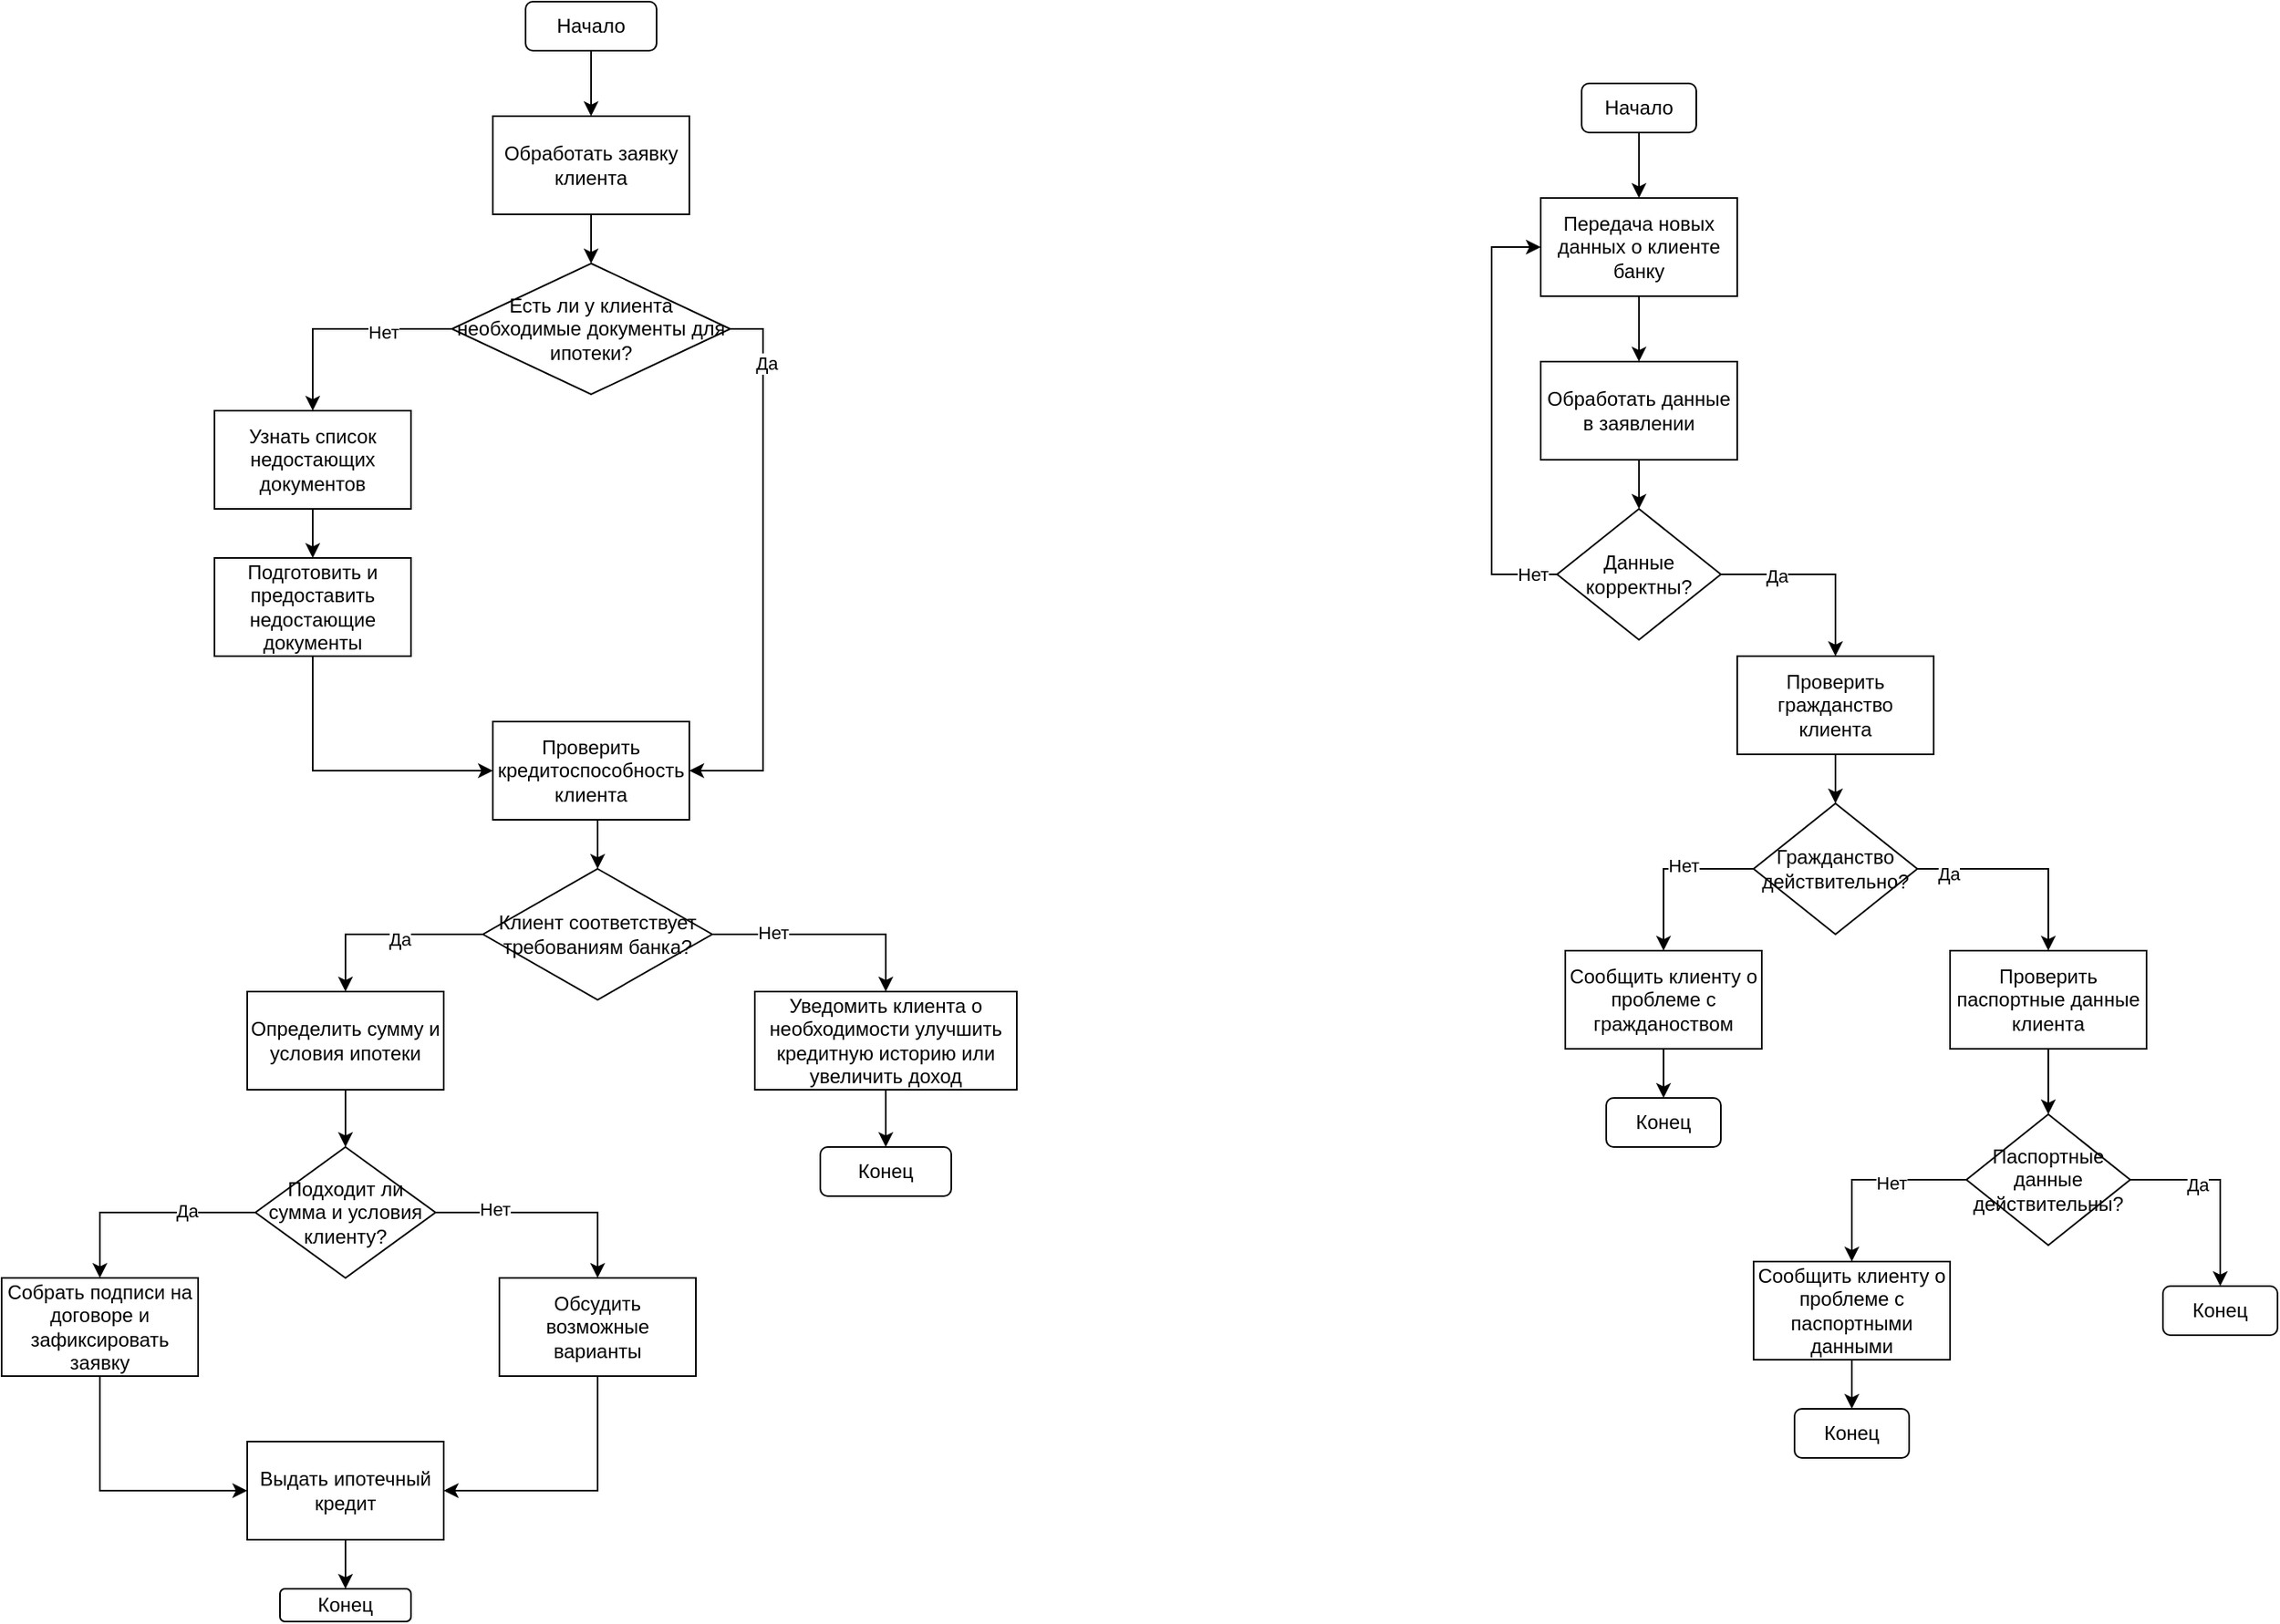<mxfile version="25.0.1">
  <diagram name="Страница — 1" id="fkRnLtHnyK0iSQi3VUZu">
    <mxGraphModel dx="2049" dy="1117" grid="1" gridSize="10" guides="1" tooltips="1" connect="1" arrows="1" fold="1" page="1" pageScale="1" pageWidth="827" pageHeight="1169" math="0" shadow="0">
      <root>
        <mxCell id="0" />
        <mxCell id="1" parent="0" />
        <mxCell id="dU4csfA0NH-XwljqZsNa-2" style="edgeStyle=orthogonalEdgeStyle;rounded=0;orthogonalLoop=1;jettySize=auto;html=1;exitX=0.5;exitY=1;exitDx=0;exitDy=0;" parent="1" source="uXPXdPWIB0U11CjYyepl-1" target="dU4csfA0NH-XwljqZsNa-1" edge="1">
          <mxGeometry relative="1" as="geometry" />
        </mxCell>
        <mxCell id="uXPXdPWIB0U11CjYyepl-1" value="Начало" style="rounded=1;whiteSpace=wrap;html=1;" parent="1" vertex="1">
          <mxGeometry x="410" y="90" width="80" height="30" as="geometry" />
        </mxCell>
        <mxCell id="uXPXdPWIB0U11CjYyepl-8" style="edgeStyle=orthogonalEdgeStyle;rounded=0;orthogonalLoop=1;jettySize=auto;html=1;exitX=0;exitY=0.5;exitDx=0;exitDy=0;" parent="1" source="uXPXdPWIB0U11CjYyepl-3" target="uXPXdPWIB0U11CjYyepl-4" edge="1">
          <mxGeometry relative="1" as="geometry" />
        </mxCell>
        <mxCell id="uXPXdPWIB0U11CjYyepl-13" value="Нет" style="edgeLabel;html=1;align=center;verticalAlign=middle;resizable=0;points=[];" parent="uXPXdPWIB0U11CjYyepl-8" vertex="1" connectable="0">
          <mxGeometry x="-0.378" y="2" relative="1" as="geometry">
            <mxPoint as="offset" />
          </mxGeometry>
        </mxCell>
        <mxCell id="uXPXdPWIB0U11CjYyepl-14" style="edgeStyle=orthogonalEdgeStyle;rounded=0;orthogonalLoop=1;jettySize=auto;html=1;exitX=1;exitY=0.5;exitDx=0;exitDy=0;entryX=1;entryY=0.5;entryDx=0;entryDy=0;" parent="1" source="uXPXdPWIB0U11CjYyepl-3" target="uXPXdPWIB0U11CjYyepl-11" edge="1">
          <mxGeometry relative="1" as="geometry" />
        </mxCell>
        <mxCell id="uXPXdPWIB0U11CjYyepl-15" value="Да" style="edgeLabel;html=1;align=center;verticalAlign=middle;resizable=0;points=[];" parent="uXPXdPWIB0U11CjYyepl-14" vertex="1" connectable="0">
          <mxGeometry x="-0.755" y="2" relative="1" as="geometry">
            <mxPoint as="offset" />
          </mxGeometry>
        </mxCell>
        <mxCell id="uXPXdPWIB0U11CjYyepl-3" value="Есть ли у клиента необходимые документы для ипотеки?" style="rhombus;whiteSpace=wrap;html=1;" parent="1" vertex="1">
          <mxGeometry x="365" y="250" width="170" height="80" as="geometry" />
        </mxCell>
        <mxCell id="uXPXdPWIB0U11CjYyepl-9" style="edgeStyle=orthogonalEdgeStyle;rounded=0;orthogonalLoop=1;jettySize=auto;html=1;exitX=0.5;exitY=1;exitDx=0;exitDy=0;" parent="1" source="uXPXdPWIB0U11CjYyepl-4" target="uXPXdPWIB0U11CjYyepl-5" edge="1">
          <mxGeometry relative="1" as="geometry" />
        </mxCell>
        <mxCell id="uXPXdPWIB0U11CjYyepl-4" value="Узнать список недостающих документов" style="rounded=0;whiteSpace=wrap;html=1;" parent="1" vertex="1">
          <mxGeometry x="220" y="340" width="120" height="60" as="geometry" />
        </mxCell>
        <mxCell id="uXPXdPWIB0U11CjYyepl-12" style="edgeStyle=orthogonalEdgeStyle;rounded=0;orthogonalLoop=1;jettySize=auto;html=1;exitX=0.5;exitY=1;exitDx=0;exitDy=0;entryX=0;entryY=0.5;entryDx=0;entryDy=0;" parent="1" source="uXPXdPWIB0U11CjYyepl-5" target="uXPXdPWIB0U11CjYyepl-11" edge="1">
          <mxGeometry relative="1" as="geometry" />
        </mxCell>
        <mxCell id="uXPXdPWIB0U11CjYyepl-5" value="Подготовить и предоставить недостающие документы" style="rounded=0;whiteSpace=wrap;html=1;" parent="1" vertex="1">
          <mxGeometry x="220" y="430" width="120" height="60" as="geometry" />
        </mxCell>
        <mxCell id="uXPXdPWIB0U11CjYyepl-29" style="edgeStyle=orthogonalEdgeStyle;rounded=0;orthogonalLoop=1;jettySize=auto;html=1;exitX=0.5;exitY=1;exitDx=0;exitDy=0;entryX=0.5;entryY=0;entryDx=0;entryDy=0;" parent="1" source="uXPXdPWIB0U11CjYyepl-11" target="uXPXdPWIB0U11CjYyepl-16" edge="1">
          <mxGeometry relative="1" as="geometry" />
        </mxCell>
        <mxCell id="uXPXdPWIB0U11CjYyepl-11" value="Проверить кредитоспособность клиента" style="rounded=0;whiteSpace=wrap;html=1;" parent="1" vertex="1">
          <mxGeometry x="390" y="530" width="120" height="60" as="geometry" />
        </mxCell>
        <mxCell id="uXPXdPWIB0U11CjYyepl-18" style="edgeStyle=orthogonalEdgeStyle;rounded=0;orthogonalLoop=1;jettySize=auto;html=1;exitX=1;exitY=0.5;exitDx=0;exitDy=0;entryX=0.5;entryY=0;entryDx=0;entryDy=0;" parent="1" source="uXPXdPWIB0U11CjYyepl-16" target="uXPXdPWIB0U11CjYyepl-17" edge="1">
          <mxGeometry relative="1" as="geometry" />
        </mxCell>
        <mxCell id="uXPXdPWIB0U11CjYyepl-19" value="Нет" style="edgeLabel;html=1;align=center;verticalAlign=middle;resizable=0;points=[];" parent="uXPXdPWIB0U11CjYyepl-18" vertex="1" connectable="0">
          <mxGeometry x="-0.475" y="1" relative="1" as="geometry">
            <mxPoint as="offset" />
          </mxGeometry>
        </mxCell>
        <mxCell id="uXPXdPWIB0U11CjYyepl-23" style="edgeStyle=orthogonalEdgeStyle;rounded=0;orthogonalLoop=1;jettySize=auto;html=1;exitX=0;exitY=0.5;exitDx=0;exitDy=0;entryX=0.5;entryY=0;entryDx=0;entryDy=0;" parent="1" source="uXPXdPWIB0U11CjYyepl-16" target="uXPXdPWIB0U11CjYyepl-22" edge="1">
          <mxGeometry relative="1" as="geometry" />
        </mxCell>
        <mxCell id="uXPXdPWIB0U11CjYyepl-24" value="Да" style="edgeLabel;html=1;align=center;verticalAlign=middle;resizable=0;points=[];" parent="uXPXdPWIB0U11CjYyepl-23" vertex="1" connectable="0">
          <mxGeometry x="-0.143" y="3" relative="1" as="geometry">
            <mxPoint as="offset" />
          </mxGeometry>
        </mxCell>
        <mxCell id="uXPXdPWIB0U11CjYyepl-16" value="Клиент соответствует требованиям банка?" style="rhombus;whiteSpace=wrap;html=1;" parent="1" vertex="1">
          <mxGeometry x="384" y="620" width="140" height="80" as="geometry" />
        </mxCell>
        <mxCell id="uXPXdPWIB0U11CjYyepl-21" style="edgeStyle=orthogonalEdgeStyle;rounded=0;orthogonalLoop=1;jettySize=auto;html=1;exitX=0.5;exitY=1;exitDx=0;exitDy=0;entryX=0.5;entryY=0;entryDx=0;entryDy=0;" parent="1" source="uXPXdPWIB0U11CjYyepl-17" target="uXPXdPWIB0U11CjYyepl-20" edge="1">
          <mxGeometry relative="1" as="geometry" />
        </mxCell>
        <mxCell id="uXPXdPWIB0U11CjYyepl-17" value="Уведомить клиента о необходимости улучшить кредитную историю или увеличить доход" style="rounded=0;whiteSpace=wrap;html=1;" parent="1" vertex="1">
          <mxGeometry x="550" y="695" width="160" height="60" as="geometry" />
        </mxCell>
        <mxCell id="uXPXdPWIB0U11CjYyepl-20" value="Конец" style="rounded=1;whiteSpace=wrap;html=1;" parent="1" vertex="1">
          <mxGeometry x="590" y="790" width="80" height="30" as="geometry" />
        </mxCell>
        <mxCell id="uXPXdPWIB0U11CjYyepl-26" style="edgeStyle=orthogonalEdgeStyle;rounded=0;orthogonalLoop=1;jettySize=auto;html=1;exitX=0.5;exitY=1;exitDx=0;exitDy=0;entryX=0.5;entryY=0;entryDx=0;entryDy=0;" parent="1" source="uXPXdPWIB0U11CjYyepl-22" target="uXPXdPWIB0U11CjYyepl-25" edge="1">
          <mxGeometry relative="1" as="geometry" />
        </mxCell>
        <mxCell id="uXPXdPWIB0U11CjYyepl-22" value="Определить сумму и условия ипотеки" style="rounded=0;whiteSpace=wrap;html=1;" parent="1" vertex="1">
          <mxGeometry x="240" y="695" width="120" height="60" as="geometry" />
        </mxCell>
        <mxCell id="uXPXdPWIB0U11CjYyepl-28" style="edgeStyle=orthogonalEdgeStyle;rounded=0;orthogonalLoop=1;jettySize=auto;html=1;exitX=1;exitY=0.5;exitDx=0;exitDy=0;entryX=0.5;entryY=0;entryDx=0;entryDy=0;" parent="1" source="uXPXdPWIB0U11CjYyepl-25" target="uXPXdPWIB0U11CjYyepl-27" edge="1">
          <mxGeometry relative="1" as="geometry" />
        </mxCell>
        <mxCell id="uXPXdPWIB0U11CjYyepl-38" value="Нет" style="edgeLabel;html=1;align=center;verticalAlign=middle;resizable=0;points=[];" parent="uXPXdPWIB0U11CjYyepl-28" vertex="1" connectable="0">
          <mxGeometry x="-0.484" y="2" relative="1" as="geometry">
            <mxPoint as="offset" />
          </mxGeometry>
        </mxCell>
        <mxCell id="uXPXdPWIB0U11CjYyepl-31" style="edgeStyle=orthogonalEdgeStyle;rounded=0;orthogonalLoop=1;jettySize=auto;html=1;exitX=0;exitY=0.5;exitDx=0;exitDy=0;entryX=0.5;entryY=0;entryDx=0;entryDy=0;" parent="1" source="uXPXdPWIB0U11CjYyepl-25" target="uXPXdPWIB0U11CjYyepl-30" edge="1">
          <mxGeometry relative="1" as="geometry" />
        </mxCell>
        <mxCell id="uXPXdPWIB0U11CjYyepl-32" value="Да" style="edgeLabel;html=1;align=center;verticalAlign=middle;resizable=0;points=[];" parent="uXPXdPWIB0U11CjYyepl-31" vertex="1" connectable="0">
          <mxGeometry x="-0.378" y="-1" relative="1" as="geometry">
            <mxPoint as="offset" />
          </mxGeometry>
        </mxCell>
        <mxCell id="uXPXdPWIB0U11CjYyepl-25" value="Подходит ли сумма и условия клиенту?" style="rhombus;whiteSpace=wrap;html=1;" parent="1" vertex="1">
          <mxGeometry x="245" y="790" width="110" height="80" as="geometry" />
        </mxCell>
        <mxCell id="LuDQ018UuSNufc5cDPaH-36" style="edgeStyle=orthogonalEdgeStyle;rounded=0;orthogonalLoop=1;jettySize=auto;html=1;exitX=0.5;exitY=1;exitDx=0;exitDy=0;entryX=1;entryY=0.5;entryDx=0;entryDy=0;" edge="1" parent="1" source="uXPXdPWIB0U11CjYyepl-27" target="dU4csfA0NH-XwljqZsNa-4">
          <mxGeometry relative="1" as="geometry" />
        </mxCell>
        <mxCell id="uXPXdPWIB0U11CjYyepl-27" value="Обсудить возможные варианты" style="rounded=0;whiteSpace=wrap;html=1;" parent="1" vertex="1">
          <mxGeometry x="394" y="870" width="120" height="60" as="geometry" />
        </mxCell>
        <mxCell id="LuDQ018UuSNufc5cDPaH-37" style="edgeStyle=orthogonalEdgeStyle;rounded=0;orthogonalLoop=1;jettySize=auto;html=1;exitX=0.5;exitY=1;exitDx=0;exitDy=0;entryX=0;entryY=0.5;entryDx=0;entryDy=0;" edge="1" parent="1" source="uXPXdPWIB0U11CjYyepl-30" target="dU4csfA0NH-XwljqZsNa-4">
          <mxGeometry relative="1" as="geometry" />
        </mxCell>
        <mxCell id="uXPXdPWIB0U11CjYyepl-30" value="Собрать подписи на договоре и зафиксировать заявку" style="rounded=0;whiteSpace=wrap;html=1;" parent="1" vertex="1">
          <mxGeometry x="90" y="870" width="120" height="60" as="geometry" />
        </mxCell>
        <mxCell id="uXPXdPWIB0U11CjYyepl-33" value="Конец" style="rounded=1;whiteSpace=wrap;html=1;" parent="1" vertex="1">
          <mxGeometry x="260" y="1060" width="80" height="20" as="geometry" />
        </mxCell>
        <mxCell id="dU4csfA0NH-XwljqZsNa-3" style="edgeStyle=orthogonalEdgeStyle;rounded=0;orthogonalLoop=1;jettySize=auto;html=1;exitX=0.5;exitY=1;exitDx=0;exitDy=0;entryX=0.5;entryY=0;entryDx=0;entryDy=0;" parent="1" source="dU4csfA0NH-XwljqZsNa-1" target="uXPXdPWIB0U11CjYyepl-3" edge="1">
          <mxGeometry relative="1" as="geometry" />
        </mxCell>
        <mxCell id="dU4csfA0NH-XwljqZsNa-1" value="Обработать заявку клиента" style="rounded=0;whiteSpace=wrap;html=1;" parent="1" vertex="1">
          <mxGeometry x="390" y="160" width="120" height="60" as="geometry" />
        </mxCell>
        <mxCell id="dU4csfA0NH-XwljqZsNa-7" style="edgeStyle=orthogonalEdgeStyle;rounded=0;orthogonalLoop=1;jettySize=auto;html=1;exitX=0.5;exitY=1;exitDx=0;exitDy=0;entryX=0.5;entryY=0;entryDx=0;entryDy=0;" parent="1" source="dU4csfA0NH-XwljqZsNa-4" target="uXPXdPWIB0U11CjYyepl-33" edge="1">
          <mxGeometry relative="1" as="geometry" />
        </mxCell>
        <mxCell id="dU4csfA0NH-XwljqZsNa-4" value="Выдать ипотечный кредит" style="rounded=0;whiteSpace=wrap;html=1;" parent="1" vertex="1">
          <mxGeometry x="240" y="970" width="120" height="60" as="geometry" />
        </mxCell>
        <mxCell id="LuDQ018UuSNufc5cDPaH-8" style="edgeStyle=orthogonalEdgeStyle;rounded=0;orthogonalLoop=1;jettySize=auto;html=1;exitX=0.5;exitY=1;exitDx=0;exitDy=0;" edge="1" parent="1" source="LuDQ018UuSNufc5cDPaH-1" target="LuDQ018UuSNufc5cDPaH-4">
          <mxGeometry relative="1" as="geometry" />
        </mxCell>
        <mxCell id="LuDQ018UuSNufc5cDPaH-1" value="Обработать данные в заявлении" style="rounded=0;whiteSpace=wrap;html=1;" vertex="1" parent="1">
          <mxGeometry x="1030" y="310" width="120" height="60" as="geometry" />
        </mxCell>
        <mxCell id="LuDQ018UuSNufc5cDPaH-3" style="edgeStyle=orthogonalEdgeStyle;rounded=0;orthogonalLoop=1;jettySize=auto;html=1;exitX=0.5;exitY=1;exitDx=0;exitDy=0;entryX=0.5;entryY=0;entryDx=0;entryDy=0;" edge="1" parent="1" source="LuDQ018UuSNufc5cDPaH-9" target="LuDQ018UuSNufc5cDPaH-1">
          <mxGeometry relative="1" as="geometry" />
        </mxCell>
        <mxCell id="LuDQ018UuSNufc5cDPaH-2" value="Начало" style="rounded=1;whiteSpace=wrap;html=1;" vertex="1" parent="1">
          <mxGeometry x="1055" y="140" width="70" height="30" as="geometry" />
        </mxCell>
        <mxCell id="LuDQ018UuSNufc5cDPaH-6" style="edgeStyle=orthogonalEdgeStyle;rounded=0;orthogonalLoop=1;jettySize=auto;html=1;exitX=1;exitY=0.5;exitDx=0;exitDy=0;" edge="1" parent="1" source="LuDQ018UuSNufc5cDPaH-4" target="LuDQ018UuSNufc5cDPaH-5">
          <mxGeometry relative="1" as="geometry" />
        </mxCell>
        <mxCell id="LuDQ018UuSNufc5cDPaH-7" value="Да" style="edgeLabel;html=1;align=center;verticalAlign=middle;resizable=0;points=[];" vertex="1" connectable="0" parent="LuDQ018UuSNufc5cDPaH-6">
          <mxGeometry x="-0.433" y="-1" relative="1" as="geometry">
            <mxPoint as="offset" />
          </mxGeometry>
        </mxCell>
        <mxCell id="LuDQ018UuSNufc5cDPaH-11" style="edgeStyle=orthogonalEdgeStyle;rounded=0;orthogonalLoop=1;jettySize=auto;html=1;exitX=0;exitY=0.5;exitDx=0;exitDy=0;entryX=0;entryY=0.5;entryDx=0;entryDy=0;" edge="1" parent="1" source="LuDQ018UuSNufc5cDPaH-4" target="LuDQ018UuSNufc5cDPaH-9">
          <mxGeometry relative="1" as="geometry">
            <Array as="points">
              <mxPoint x="1000" y="440" />
              <mxPoint x="1000" y="240" />
            </Array>
          </mxGeometry>
        </mxCell>
        <mxCell id="LuDQ018UuSNufc5cDPaH-12" value="Нет" style="edgeLabel;html=1;align=center;verticalAlign=middle;resizable=0;points=[];" vertex="1" connectable="0" parent="LuDQ018UuSNufc5cDPaH-11">
          <mxGeometry x="-0.888" relative="1" as="geometry">
            <mxPoint as="offset" />
          </mxGeometry>
        </mxCell>
        <mxCell id="LuDQ018UuSNufc5cDPaH-4" value="Данные корректны?" style="rhombus;whiteSpace=wrap;html=1;" vertex="1" parent="1">
          <mxGeometry x="1040" y="400" width="100" height="80" as="geometry" />
        </mxCell>
        <mxCell id="LuDQ018UuSNufc5cDPaH-14" style="edgeStyle=orthogonalEdgeStyle;rounded=0;orthogonalLoop=1;jettySize=auto;html=1;exitX=0.5;exitY=1;exitDx=0;exitDy=0;entryX=0.5;entryY=0;entryDx=0;entryDy=0;" edge="1" parent="1" source="LuDQ018UuSNufc5cDPaH-5" target="LuDQ018UuSNufc5cDPaH-13">
          <mxGeometry relative="1" as="geometry" />
        </mxCell>
        <mxCell id="LuDQ018UuSNufc5cDPaH-5" value="Проверить гражданство клиента" style="rounded=0;whiteSpace=wrap;html=1;" vertex="1" parent="1">
          <mxGeometry x="1150" y="490" width="120" height="60" as="geometry" />
        </mxCell>
        <mxCell id="LuDQ018UuSNufc5cDPaH-10" value="" style="edgeStyle=orthogonalEdgeStyle;rounded=0;orthogonalLoop=1;jettySize=auto;html=1;exitX=0.5;exitY=1;exitDx=0;exitDy=0;entryX=0.5;entryY=0;entryDx=0;entryDy=0;" edge="1" parent="1" source="LuDQ018UuSNufc5cDPaH-2" target="LuDQ018UuSNufc5cDPaH-9">
          <mxGeometry relative="1" as="geometry">
            <mxPoint x="1090" y="170" as="sourcePoint" />
            <mxPoint x="1090" y="310" as="targetPoint" />
          </mxGeometry>
        </mxCell>
        <mxCell id="LuDQ018UuSNufc5cDPaH-9" value="Передача новых данных о клиенте банку" style="rounded=0;whiteSpace=wrap;html=1;" vertex="1" parent="1">
          <mxGeometry x="1030" y="210" width="120" height="60" as="geometry" />
        </mxCell>
        <mxCell id="LuDQ018UuSNufc5cDPaH-16" style="edgeStyle=orthogonalEdgeStyle;rounded=0;orthogonalLoop=1;jettySize=auto;html=1;exitX=1;exitY=0.5;exitDx=0;exitDy=0;entryX=0.5;entryY=0;entryDx=0;entryDy=0;" edge="1" parent="1" source="LuDQ018UuSNufc5cDPaH-13" target="LuDQ018UuSNufc5cDPaH-15">
          <mxGeometry relative="1" as="geometry" />
        </mxCell>
        <mxCell id="LuDQ018UuSNufc5cDPaH-17" value="Да" style="edgeLabel;html=1;align=center;verticalAlign=middle;resizable=0;points=[];" vertex="1" connectable="0" parent="LuDQ018UuSNufc5cDPaH-16">
          <mxGeometry x="-0.708" y="-3" relative="1" as="geometry">
            <mxPoint as="offset" />
          </mxGeometry>
        </mxCell>
        <mxCell id="LuDQ018UuSNufc5cDPaH-22" style="edgeStyle=orthogonalEdgeStyle;rounded=0;orthogonalLoop=1;jettySize=auto;html=1;exitX=0;exitY=0.5;exitDx=0;exitDy=0;entryX=0.5;entryY=0;entryDx=0;entryDy=0;" edge="1" parent="1" source="LuDQ018UuSNufc5cDPaH-13" target="LuDQ018UuSNufc5cDPaH-21">
          <mxGeometry relative="1" as="geometry" />
        </mxCell>
        <mxCell id="LuDQ018UuSNufc5cDPaH-24" value="Нет" style="edgeLabel;html=1;align=center;verticalAlign=middle;resizable=0;points=[];" vertex="1" connectable="0" parent="LuDQ018UuSNufc5cDPaH-22">
          <mxGeometry x="-0.181" y="-2" relative="1" as="geometry">
            <mxPoint as="offset" />
          </mxGeometry>
        </mxCell>
        <mxCell id="LuDQ018UuSNufc5cDPaH-13" value="Гражданство действительно?" style="rhombus;whiteSpace=wrap;html=1;" vertex="1" parent="1">
          <mxGeometry x="1160" y="580" width="100" height="80" as="geometry" />
        </mxCell>
        <mxCell id="LuDQ018UuSNufc5cDPaH-26" style="edgeStyle=orthogonalEdgeStyle;rounded=0;orthogonalLoop=1;jettySize=auto;html=1;exitX=0.5;exitY=1;exitDx=0;exitDy=0;entryX=0.5;entryY=0;entryDx=0;entryDy=0;" edge="1" parent="1" source="LuDQ018UuSNufc5cDPaH-15" target="LuDQ018UuSNufc5cDPaH-25">
          <mxGeometry relative="1" as="geometry" />
        </mxCell>
        <mxCell id="LuDQ018UuSNufc5cDPaH-15" value="Проверить паспортные данные клиента" style="rounded=0;whiteSpace=wrap;html=1;" vertex="1" parent="1">
          <mxGeometry x="1280" y="670" width="120" height="60" as="geometry" />
        </mxCell>
        <mxCell id="LuDQ018UuSNufc5cDPaH-18" value="Конец" style="rounded=1;whiteSpace=wrap;html=1;" vertex="1" parent="1">
          <mxGeometry x="1070" y="760" width="70" height="30" as="geometry" />
        </mxCell>
        <mxCell id="LuDQ018UuSNufc5cDPaH-23" style="edgeStyle=orthogonalEdgeStyle;rounded=0;orthogonalLoop=1;jettySize=auto;html=1;exitX=0.5;exitY=1;exitDx=0;exitDy=0;entryX=0.5;entryY=0;entryDx=0;entryDy=0;" edge="1" parent="1" source="LuDQ018UuSNufc5cDPaH-21" target="LuDQ018UuSNufc5cDPaH-18">
          <mxGeometry relative="1" as="geometry" />
        </mxCell>
        <mxCell id="LuDQ018UuSNufc5cDPaH-21" value="Сообщить клиенту о проблеме с гражданоством" style="rounded=0;whiteSpace=wrap;html=1;" vertex="1" parent="1">
          <mxGeometry x="1045" y="670" width="120" height="60" as="geometry" />
        </mxCell>
        <mxCell id="LuDQ018UuSNufc5cDPaH-29" style="edgeStyle=orthogonalEdgeStyle;rounded=0;orthogonalLoop=1;jettySize=auto;html=1;exitX=0;exitY=0.5;exitDx=0;exitDy=0;entryX=0.5;entryY=0;entryDx=0;entryDy=0;" edge="1" parent="1" source="LuDQ018UuSNufc5cDPaH-25" target="LuDQ018UuSNufc5cDPaH-28">
          <mxGeometry relative="1" as="geometry" />
        </mxCell>
        <mxCell id="LuDQ018UuSNufc5cDPaH-38" value="Нет" style="edgeLabel;html=1;align=center;verticalAlign=middle;resizable=0;points=[];" vertex="1" connectable="0" parent="LuDQ018UuSNufc5cDPaH-29">
          <mxGeometry x="-0.231" y="2" relative="1" as="geometry">
            <mxPoint as="offset" />
          </mxGeometry>
        </mxCell>
        <mxCell id="LuDQ018UuSNufc5cDPaH-32" style="edgeStyle=orthogonalEdgeStyle;rounded=0;orthogonalLoop=1;jettySize=auto;html=1;exitX=1;exitY=0.5;exitDx=0;exitDy=0;entryX=0.5;entryY=0;entryDx=0;entryDy=0;" edge="1" parent="1" source="LuDQ018UuSNufc5cDPaH-25" target="LuDQ018UuSNufc5cDPaH-31">
          <mxGeometry relative="1" as="geometry" />
        </mxCell>
        <mxCell id="LuDQ018UuSNufc5cDPaH-39" value="Да" style="edgeLabel;html=1;align=center;verticalAlign=middle;resizable=0;points=[];" vertex="1" connectable="0" parent="LuDQ018UuSNufc5cDPaH-32">
          <mxGeometry x="-0.317" y="-3" relative="1" as="geometry">
            <mxPoint as="offset" />
          </mxGeometry>
        </mxCell>
        <mxCell id="LuDQ018UuSNufc5cDPaH-25" value="Паспортные данные действительны?" style="rhombus;whiteSpace=wrap;html=1;" vertex="1" parent="1">
          <mxGeometry x="1290" y="770" width="100" height="80" as="geometry" />
        </mxCell>
        <mxCell id="LuDQ018UuSNufc5cDPaH-35" style="edgeStyle=orthogonalEdgeStyle;rounded=0;orthogonalLoop=1;jettySize=auto;html=1;exitX=0.5;exitY=1;exitDx=0;exitDy=0;entryX=0.5;entryY=0;entryDx=0;entryDy=0;" edge="1" parent="1" source="LuDQ018UuSNufc5cDPaH-28" target="LuDQ018UuSNufc5cDPaH-33">
          <mxGeometry relative="1" as="geometry" />
        </mxCell>
        <mxCell id="LuDQ018UuSNufc5cDPaH-28" value="Сообщить клиенту о проблеме с паспортными данными" style="rounded=0;whiteSpace=wrap;html=1;" vertex="1" parent="1">
          <mxGeometry x="1160" y="860" width="120" height="60" as="geometry" />
        </mxCell>
        <mxCell id="LuDQ018UuSNufc5cDPaH-31" value="Конец" style="rounded=1;whiteSpace=wrap;html=1;" vertex="1" parent="1">
          <mxGeometry x="1410" y="875" width="70" height="30" as="geometry" />
        </mxCell>
        <mxCell id="LuDQ018UuSNufc5cDPaH-33" value="Конец" style="rounded=1;whiteSpace=wrap;html=1;" vertex="1" parent="1">
          <mxGeometry x="1185" y="950" width="70" height="30" as="geometry" />
        </mxCell>
      </root>
    </mxGraphModel>
  </diagram>
</mxfile>
